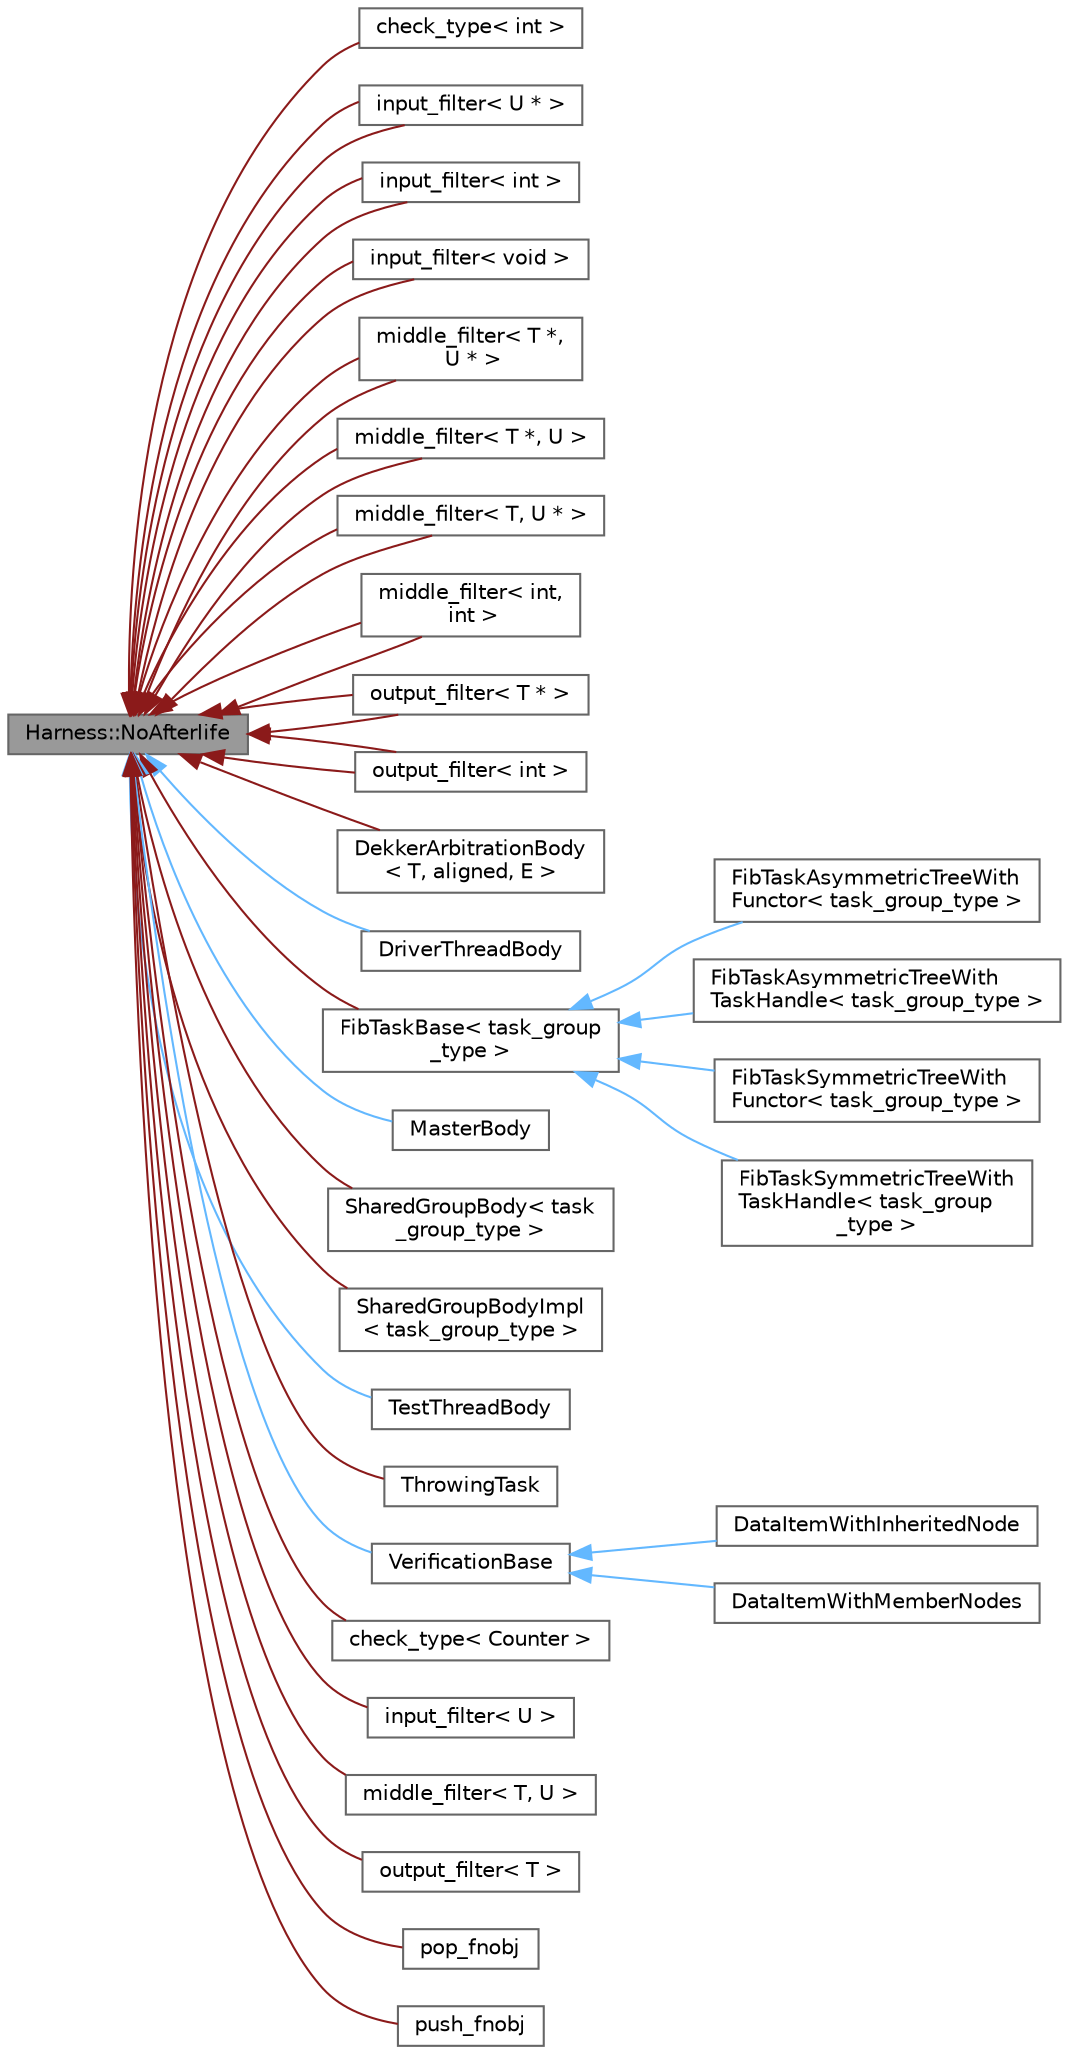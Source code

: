digraph "Harness::NoAfterlife"
{
 // LATEX_PDF_SIZE
  bgcolor="transparent";
  edge [fontname=Helvetica,fontsize=10,labelfontname=Helvetica,labelfontsize=10];
  node [fontname=Helvetica,fontsize=10,shape=box,height=0.2,width=0.4];
  rankdir="LR";
  Node1 [id="Node000001",label="Harness::NoAfterlife",height=0.2,width=0.4,color="gray40", fillcolor="grey60", style="filled", fontcolor="black",tooltip="Base class that asserts that no operations are made with the object after its destruction."];
  Node1 -> Node2 [id="edge1_Node000001_Node000002",dir="back",color="firebrick4",style="solid",tooltip=" "];
  Node2 [id="Node000002",label="check_type\< int \>",height=0.2,width=0.4,color="gray40", fillcolor="white", style="filled",URL="$classcheck__type.html",tooltip=" "];
  Node1 -> Node3 [id="edge2_Node000001_Node000003",dir="back",color="firebrick4",style="solid",tooltip=" "];
  Node3 [id="Node000003",label="input_filter\< U * \>",height=0.2,width=0.4,color="gray40", fillcolor="white", style="filled",URL="$classinput__filter_3_01_u_01_5_01_4.html",tooltip=" "];
  Node1 -> Node4 [id="edge3_Node000001_Node000004",dir="back",color="firebrick4",style="solid",tooltip=" "];
  Node4 [id="Node000004",label="input_filter\< int \>",height=0.2,width=0.4,color="gray40", fillcolor="white", style="filled",URL="$classinput__filter_3_01int_01_4.html",tooltip=" "];
  Node1 -> Node5 [id="edge4_Node000001_Node000005",dir="back",color="firebrick4",style="solid",tooltip=" "];
  Node5 [id="Node000005",label="input_filter\< void \>",height=0.2,width=0.4,color="gray40", fillcolor="white", style="filled",URL="$classinput__filter_3_01void_01_4.html",tooltip=" "];
  Node1 -> Node6 [id="edge5_Node000001_Node000006",dir="back",color="firebrick4",style="solid",tooltip=" "];
  Node6 [id="Node000006",label="middle_filter\< T *,\l U * \>",height=0.2,width=0.4,color="gray40", fillcolor="white", style="filled",URL="$classmiddle__filter_3_01_t_01_5_00_01_u_01_5_01_4.html",tooltip=" "];
  Node1 -> Node7 [id="edge6_Node000001_Node000007",dir="back",color="firebrick4",style="solid",tooltip=" "];
  Node7 [id="Node000007",label="middle_filter\< T *, U \>",height=0.2,width=0.4,color="gray40", fillcolor="white", style="filled",URL="$classmiddle__filter_3_01_t_01_5_00_01_u_01_4.html",tooltip=" "];
  Node1 -> Node8 [id="edge7_Node000001_Node000008",dir="back",color="firebrick4",style="solid",tooltip=" "];
  Node8 [id="Node000008",label="middle_filter\< T, U * \>",height=0.2,width=0.4,color="gray40", fillcolor="white", style="filled",URL="$classmiddle__filter_3_01_t_00_01_u_01_5_01_4.html",tooltip=" "];
  Node1 -> Node9 [id="edge8_Node000001_Node000009",dir="back",color="firebrick4",style="solid",tooltip=" "];
  Node9 [id="Node000009",label="middle_filter\< int,\l int \>",height=0.2,width=0.4,color="gray40", fillcolor="white", style="filled",URL="$classmiddle__filter_3_01int_00_01int_01_4.html",tooltip=" "];
  Node1 -> Node10 [id="edge9_Node000001_Node000010",dir="back",color="firebrick4",style="solid",tooltip=" "];
  Node10 [id="Node000010",label="output_filter\< T * \>",height=0.2,width=0.4,color="gray40", fillcolor="white", style="filled",URL="$classoutput__filter_3_01_t_01_5_01_4.html",tooltip=" "];
  Node1 -> Node11 [id="edge10_Node000001_Node000011",dir="back",color="firebrick4",style="solid",tooltip=" "];
  Node11 [id="Node000011",label="output_filter\< int \>",height=0.2,width=0.4,color="gray40", fillcolor="white", style="filled",URL="$classoutput__filter_3_01int_01_4.html",tooltip=" "];
  Node1 -> Node12 [id="edge11_Node000001_Node000012",dir="back",color="firebrick4",style="solid",tooltip=" "];
  Node12 [id="Node000012",label="DekkerArbitrationBody\l\< T, aligned, E \>",height=0.2,width=0.4,color="gray40", fillcolor="white", style="filled",URL="$class_dekker_arbitration_body.html",tooltip=" "];
  Node1 -> Node13 [id="edge12_Node000001_Node000013",dir="back",color="steelblue1",style="solid",tooltip=" "];
  Node13 [id="Node000013",label="DriverThreadBody",height=0.2,width=0.4,color="gray40", fillcolor="white", style="filled",URL="$struct_driver_thread_body.html",tooltip=" "];
  Node1 -> Node14 [id="edge13_Node000001_Node000014",dir="back",color="firebrick4",style="solid",tooltip=" "];
  Node14 [id="Node000014",label="FibTaskBase\< task_group\l_type \>",height=0.2,width=0.4,color="gray40", fillcolor="white", style="filled",URL="$class_fib_task_base.html",tooltip=" "];
  Node14 -> Node15 [id="edge14_Node000014_Node000015",dir="back",color="steelblue1",style="solid",tooltip=" "];
  Node15 [id="Node000015",label="FibTaskAsymmetricTreeWith\lFunctor\< task_group_type \>",height=0.2,width=0.4,color="gray40", fillcolor="white", style="filled",URL="$class_fib_task_asymmetric_tree_with_functor.html",tooltip=" "];
  Node14 -> Node16 [id="edge15_Node000014_Node000016",dir="back",color="steelblue1",style="solid",tooltip=" "];
  Node16 [id="Node000016",label="FibTaskAsymmetricTreeWith\lTaskHandle\< task_group_type \>",height=0.2,width=0.4,color="gray40", fillcolor="white", style="filled",URL="$class_fib_task_asymmetric_tree_with_task_handle.html",tooltip=" "];
  Node14 -> Node17 [id="edge16_Node000014_Node000017",dir="back",color="steelblue1",style="solid",tooltip=" "];
  Node17 [id="Node000017",label="FibTaskSymmetricTreeWith\lFunctor\< task_group_type \>",height=0.2,width=0.4,color="gray40", fillcolor="white", style="filled",URL="$class_fib_task_symmetric_tree_with_functor.html",tooltip=" "];
  Node14 -> Node18 [id="edge17_Node000014_Node000018",dir="back",color="steelblue1",style="solid",tooltip=" "];
  Node18 [id="Node000018",label="FibTaskSymmetricTreeWith\lTaskHandle\< task_group\l_type \>",height=0.2,width=0.4,color="gray40", fillcolor="white", style="filled",URL="$class_fib_task_symmetric_tree_with_task_handle.html",tooltip=" "];
  Node1 -> Node19 [id="edge18_Node000001_Node000019",dir="back",color="steelblue1",style="solid",tooltip=" "];
  Node19 [id="Node000019",label="MasterBody",height=0.2,width=0.4,color="gray40", fillcolor="white", style="filled",URL="$struct_master_body.html",tooltip=" "];
  Node1 -> Node20 [id="edge19_Node000001_Node000020",dir="back",color="firebrick4",style="solid",tooltip=" "];
  Node20 [id="Node000020",label="SharedGroupBody\< task\l_group_type \>",height=0.2,width=0.4,color="gray40", fillcolor="white", style="filled",URL="$class_shared_group_body.html",tooltip=" "];
  Node1 -> Node21 [id="edge20_Node000001_Node000021",dir="back",color="firebrick4",style="solid",tooltip=" "];
  Node21 [id="Node000021",label="SharedGroupBodyImpl\l\< task_group_type \>",height=0.2,width=0.4,color="gray40", fillcolor="white", style="filled",URL="$class_shared_group_body_impl.html",tooltip=" "];
  Node1 -> Node22 [id="edge21_Node000001_Node000022",dir="back",color="steelblue1",style="solid",tooltip=" "];
  Node22 [id="Node000022",label="TestThreadBody",height=0.2,width=0.4,color="gray40", fillcolor="white", style="filled",URL="$struct_test_thread_body.html",tooltip=" "];
  Node1 -> Node23 [id="edge22_Node000001_Node000023",dir="back",color="firebrick4",style="solid",tooltip=" "];
  Node23 [id="Node000023",label="ThrowingTask",height=0.2,width=0.4,color="gray40", fillcolor="white", style="filled",URL="$class_throwing_task.html",tooltip=" "];
  Node1 -> Node24 [id="edge23_Node000001_Node000024",dir="back",color="steelblue1",style="solid",tooltip=" "];
  Node24 [id="Node000024",label="VerificationBase",height=0.2,width=0.4,color="gray40", fillcolor="white", style="filled",URL="$struct_verification_base.html",tooltip=" "];
  Node24 -> Node25 [id="edge24_Node000024_Node000025",dir="back",color="steelblue1",style="solid",tooltip=" "];
  Node25 [id="Node000025",label="DataItemWithInheritedNode",height=0.2,width=0.4,color="gray40", fillcolor="white", style="filled",URL="$class_data_item_with_inherited_node.html",tooltip=" "];
  Node24 -> Node26 [id="edge25_Node000024_Node000026",dir="back",color="steelblue1",style="solid",tooltip=" "];
  Node26 [id="Node000026",label="DataItemWithMemberNodes",height=0.2,width=0.4,color="gray40", fillcolor="white", style="filled",URL="$class_data_item_with_member_nodes.html",tooltip=" "];
  Node1 -> Node27 [id="edge26_Node000001_Node000027",dir="back",color="firebrick4",style="solid",tooltip=" "];
  Node27 [id="Node000027",label="check_type\< Counter \>",height=0.2,width=0.4,color="gray40", fillcolor="white", style="filled",URL="$classcheck__type.html",tooltip=" "];
  Node1 -> Node28 [id="edge27_Node000001_Node000028",dir="back",color="firebrick4",style="solid",tooltip=" "];
  Node28 [id="Node000028",label="input_filter\< U \>",height=0.2,width=0.4,color="gray40", fillcolor="white", style="filled",URL="$classinput__filter.html",tooltip=" "];
  Node1 -> Node3 [id="edge28_Node000001_Node000003",dir="back",color="firebrick4",style="solid",tooltip=" "];
  Node1 -> Node4 [id="edge29_Node000001_Node000004",dir="back",color="firebrick4",style="solid",tooltip=" "];
  Node1 -> Node5 [id="edge30_Node000001_Node000005",dir="back",color="firebrick4",style="solid",tooltip=" "];
  Node1 -> Node29 [id="edge31_Node000001_Node000029",dir="back",color="firebrick4",style="solid",tooltip=" "];
  Node29 [id="Node000029",label="middle_filter\< T, U \>",height=0.2,width=0.4,color="gray40", fillcolor="white", style="filled",URL="$classmiddle__filter.html",tooltip=" "];
  Node1 -> Node6 [id="edge32_Node000001_Node000006",dir="back",color="firebrick4",style="solid",tooltip=" "];
  Node1 -> Node7 [id="edge33_Node000001_Node000007",dir="back",color="firebrick4",style="solid",tooltip=" "];
  Node1 -> Node8 [id="edge34_Node000001_Node000008",dir="back",color="firebrick4",style="solid",tooltip=" "];
  Node1 -> Node9 [id="edge35_Node000001_Node000009",dir="back",color="firebrick4",style="solid",tooltip=" "];
  Node1 -> Node30 [id="edge36_Node000001_Node000030",dir="back",color="firebrick4",style="solid",tooltip=" "];
  Node30 [id="Node000030",label="output_filter\< T \>",height=0.2,width=0.4,color="gray40", fillcolor="white", style="filled",URL="$classoutput__filter.html",tooltip=" "];
  Node1 -> Node10 [id="edge37_Node000001_Node000010",dir="back",color="firebrick4",style="solid",tooltip=" "];
  Node1 -> Node11 [id="edge38_Node000001_Node000011",dir="back",color="firebrick4",style="solid",tooltip=" "];
  Node1 -> Node31 [id="edge39_Node000001_Node000031",dir="back",color="firebrick4",style="solid",tooltip=" "];
  Node31 [id="Node000031",label="pop_fnobj",height=0.2,width=0.4,color="gray40", fillcolor="white", style="filled",URL="$classpop__fnobj.html",tooltip=" "];
  Node1 -> Node32 [id="edge40_Node000001_Node000032",dir="back",color="firebrick4",style="solid",tooltip=" "];
  Node32 [id="Node000032",label="push_fnobj",height=0.2,width=0.4,color="gray40", fillcolor="white", style="filled",URL="$classpush__fnobj.html",tooltip=" "];
}
